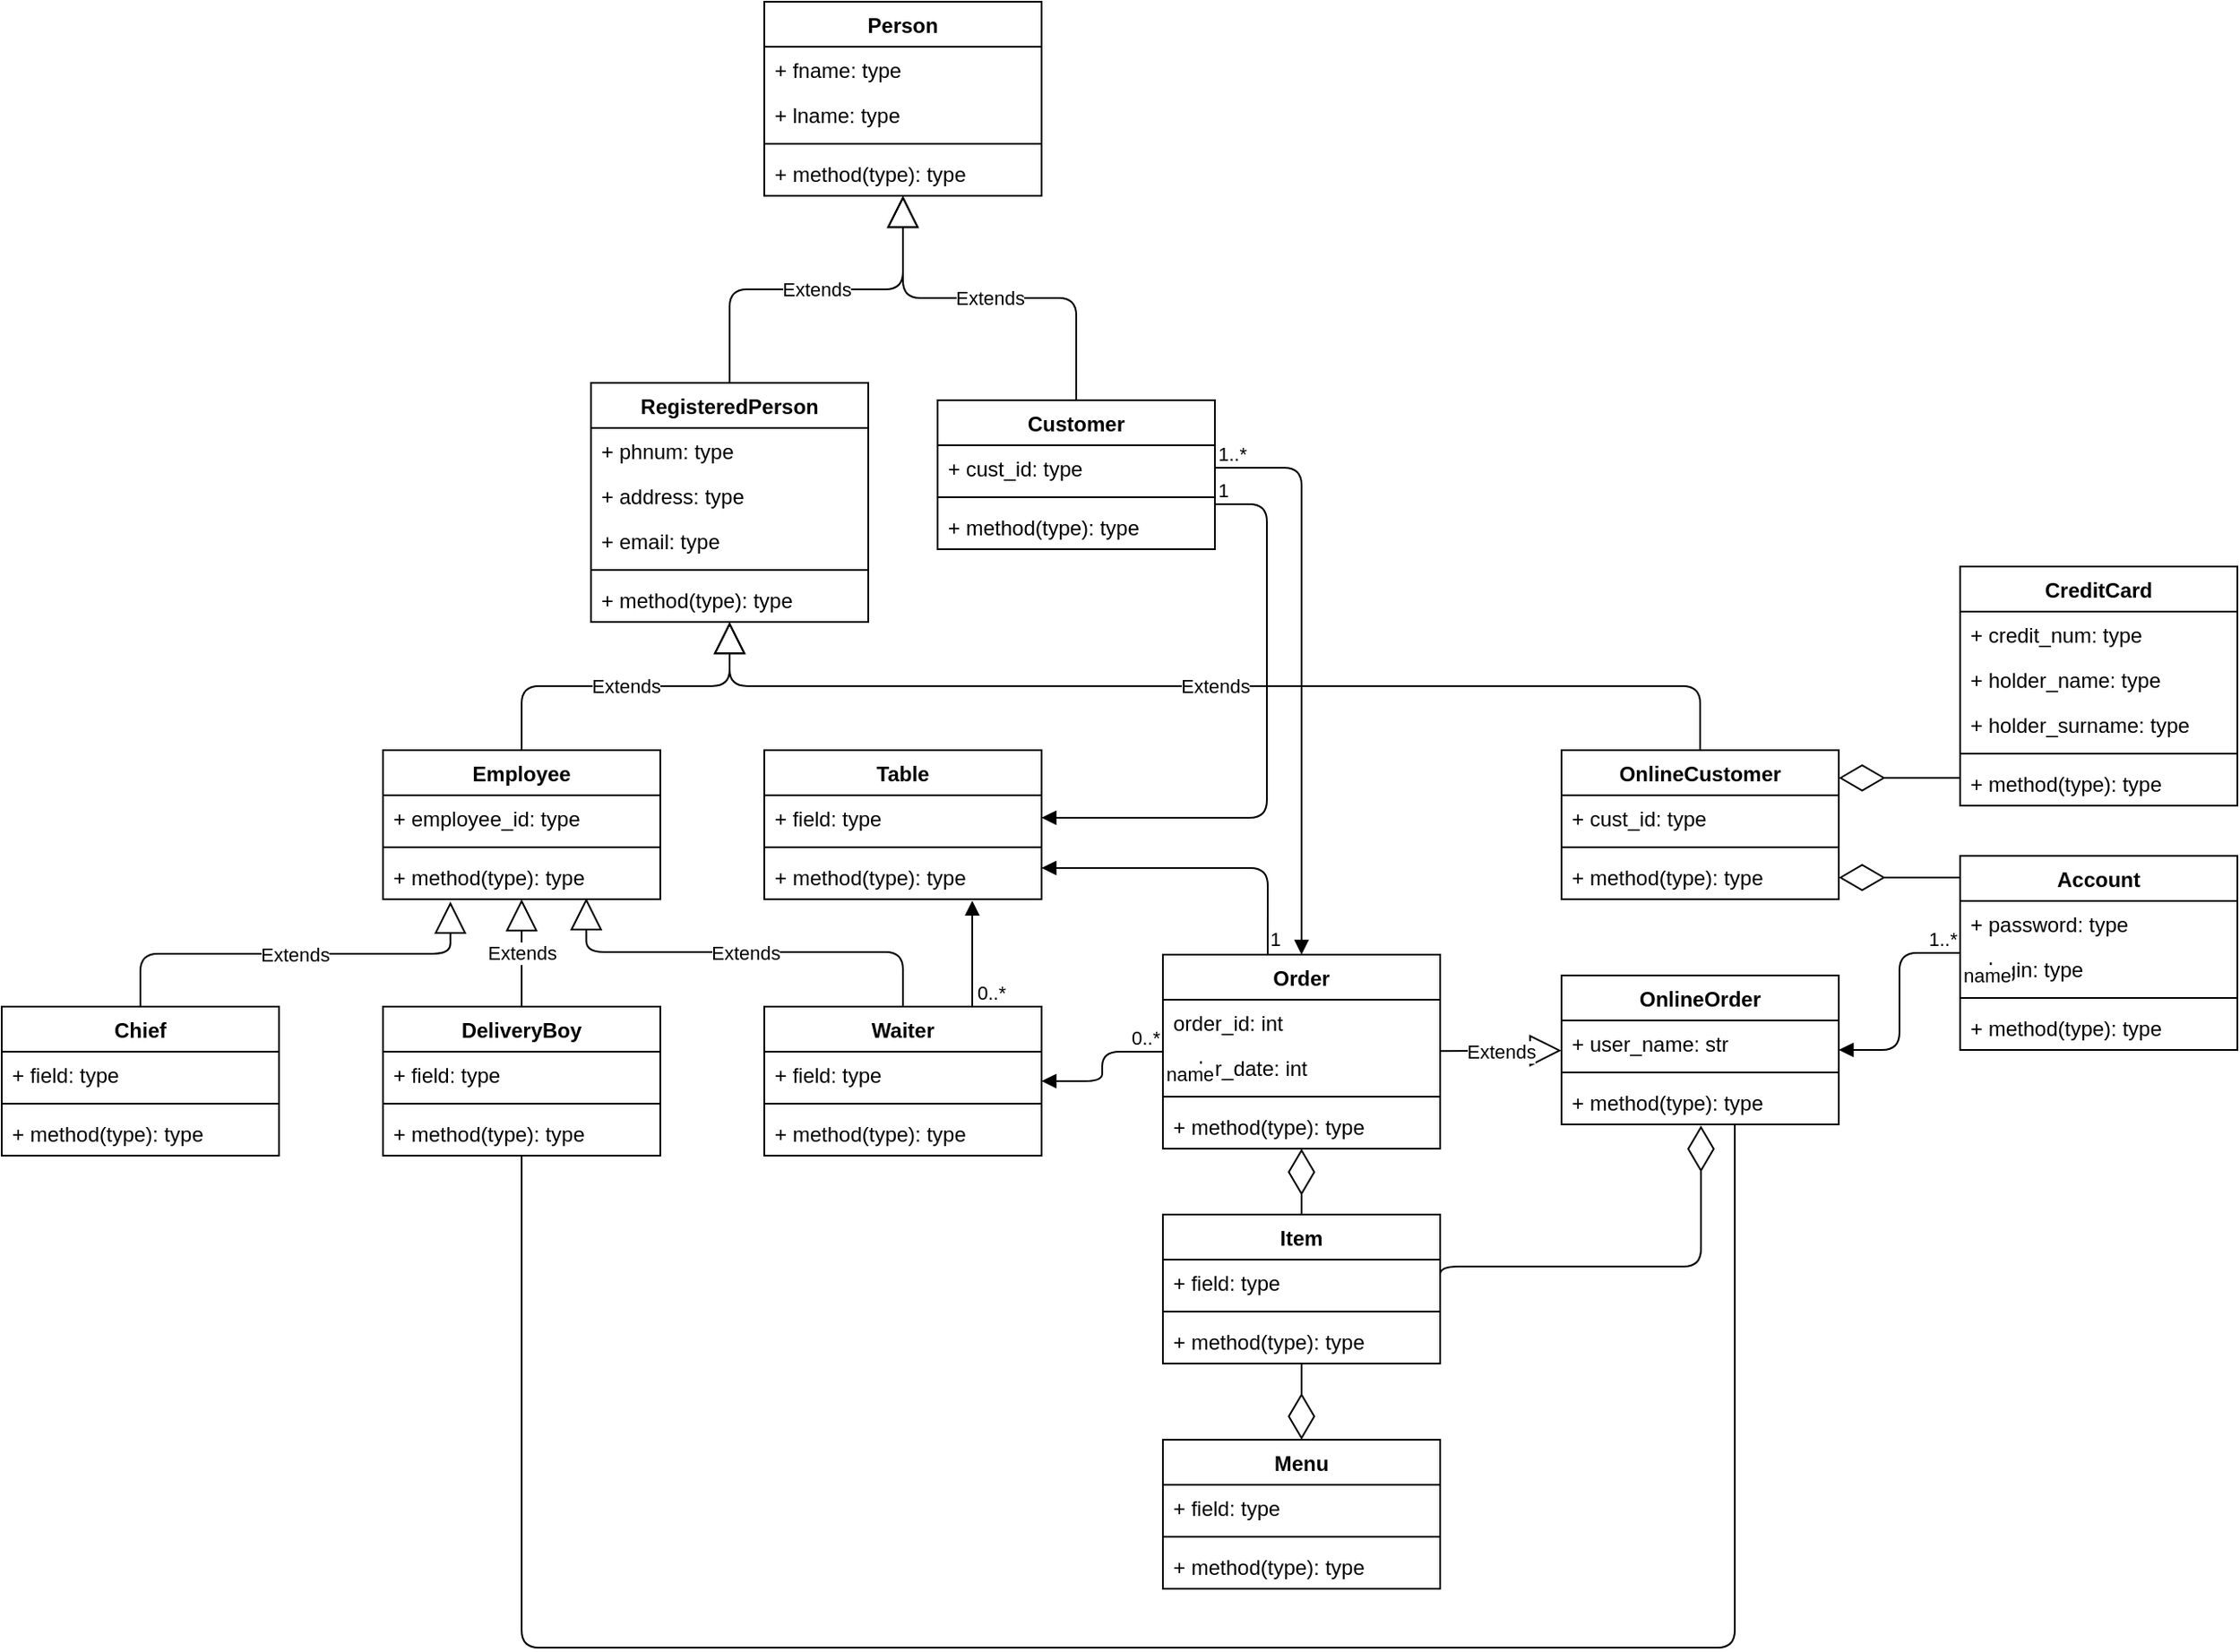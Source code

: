 <mxfile version="14.6.11" type="google"><diagram id="C5RBs43oDa-KdzZeNtuy" name="Page-1"><mxGraphModel dx="4757" dy="2570" grid="1" gridSize="10" guides="1" tooltips="1" connect="1" arrows="1" fold="1" page="1" pageScale="1" pageWidth="827" pageHeight="1169" math="0" shadow="0"><root><mxCell id="WIyWlLk6GJQsqaUBKTNV-0"/><mxCell id="WIyWlLk6GJQsqaUBKTNV-1" parent="WIyWlLk6GJQsqaUBKTNV-0"/><mxCell id="6IVgwyMmgzkGukLWkvMQ-4" value="Table" style="swimlane;fontStyle=1;align=center;verticalAlign=top;childLayout=stackLayout;horizontal=1;startSize=26;horizontalStack=0;resizeParent=1;resizeParentMax=0;resizeLast=0;collapsible=1;marginBottom=0;" parent="WIyWlLk6GJQsqaUBKTNV-1" vertex="1"><mxGeometry x="-210" y="552" width="160" height="86" as="geometry"/></mxCell><mxCell id="6IVgwyMmgzkGukLWkvMQ-5" value="+ field: type" style="text;strokeColor=none;fillColor=none;align=left;verticalAlign=top;spacingLeft=4;spacingRight=4;overflow=hidden;rotatable=0;points=[[0,0.5],[1,0.5]];portConstraint=eastwest;" parent="6IVgwyMmgzkGukLWkvMQ-4" vertex="1"><mxGeometry y="26" width="160" height="26" as="geometry"/></mxCell><mxCell id="6IVgwyMmgzkGukLWkvMQ-6" value="" style="line;strokeWidth=1;fillColor=none;align=left;verticalAlign=middle;spacingTop=-1;spacingLeft=3;spacingRight=3;rotatable=0;labelPosition=right;points=[];portConstraint=eastwest;" parent="6IVgwyMmgzkGukLWkvMQ-4" vertex="1"><mxGeometry y="52" width="160" height="8" as="geometry"/></mxCell><mxCell id="6IVgwyMmgzkGukLWkvMQ-7" value="+ method(type): type" style="text;strokeColor=none;fillColor=none;align=left;verticalAlign=top;spacingLeft=4;spacingRight=4;overflow=hidden;rotatable=0;points=[[0,0.5],[1,0.5]];portConstraint=eastwest;" parent="6IVgwyMmgzkGukLWkvMQ-4" vertex="1"><mxGeometry y="60" width="160" height="26" as="geometry"/></mxCell><mxCell id="6IVgwyMmgzkGukLWkvMQ-8" value="Order" style="swimlane;fontStyle=1;align=center;verticalAlign=top;childLayout=stackLayout;horizontal=1;startSize=26;horizontalStack=0;resizeParent=1;resizeParentMax=0;resizeLast=0;collapsible=1;marginBottom=0;" parent="WIyWlLk6GJQsqaUBKTNV-1" vertex="1"><mxGeometry x="20" y="670" width="160" height="112" as="geometry"/></mxCell><mxCell id="6IVgwyMmgzkGukLWkvMQ-9" value="order_id: int" style="text;strokeColor=none;fillColor=none;align=left;verticalAlign=top;spacingLeft=4;spacingRight=4;overflow=hidden;rotatable=0;points=[[0,0.5],[1,0.5]];portConstraint=eastwest;" parent="6IVgwyMmgzkGukLWkvMQ-8" vertex="1"><mxGeometry y="26" width="160" height="26" as="geometry"/></mxCell><mxCell id="6IVgwyMmgzkGukLWkvMQ-184" value="order_date: int" style="text;strokeColor=none;fillColor=none;align=left;verticalAlign=top;spacingLeft=4;spacingRight=4;overflow=hidden;rotatable=0;points=[[0,0.5],[1,0.5]];portConstraint=eastwest;" parent="6IVgwyMmgzkGukLWkvMQ-8" vertex="1"><mxGeometry y="52" width="160" height="26" as="geometry"/></mxCell><mxCell id="6IVgwyMmgzkGukLWkvMQ-10" value="" style="line;strokeWidth=1;fillColor=none;align=left;verticalAlign=middle;spacingTop=-1;spacingLeft=3;spacingRight=3;rotatable=0;labelPosition=right;points=[];portConstraint=eastwest;" parent="6IVgwyMmgzkGukLWkvMQ-8" vertex="1"><mxGeometry y="78" width="160" height="8" as="geometry"/></mxCell><mxCell id="6IVgwyMmgzkGukLWkvMQ-11" value="+ method(type): type" style="text;strokeColor=none;fillColor=none;align=left;verticalAlign=top;spacingLeft=4;spacingRight=4;overflow=hidden;rotatable=0;points=[[0,0.5],[1,0.5]];portConstraint=eastwest;" parent="6IVgwyMmgzkGukLWkvMQ-8" vertex="1"><mxGeometry y="86" width="160" height="26" as="geometry"/></mxCell><mxCell id="6IVgwyMmgzkGukLWkvMQ-24" value="Menu" style="swimlane;fontStyle=1;align=center;verticalAlign=top;childLayout=stackLayout;horizontal=1;startSize=26;horizontalStack=0;resizeParent=1;resizeParentMax=0;resizeLast=0;collapsible=1;marginBottom=0;" parent="WIyWlLk6GJQsqaUBKTNV-1" vertex="1"><mxGeometry x="20" y="950" width="160" height="86" as="geometry"/></mxCell><mxCell id="6IVgwyMmgzkGukLWkvMQ-25" value="+ field: type" style="text;strokeColor=none;fillColor=none;align=left;verticalAlign=top;spacingLeft=4;spacingRight=4;overflow=hidden;rotatable=0;points=[[0,0.5],[1,0.5]];portConstraint=eastwest;" parent="6IVgwyMmgzkGukLWkvMQ-24" vertex="1"><mxGeometry y="26" width="160" height="26" as="geometry"/></mxCell><mxCell id="6IVgwyMmgzkGukLWkvMQ-26" value="" style="line;strokeWidth=1;fillColor=none;align=left;verticalAlign=middle;spacingTop=-1;spacingLeft=3;spacingRight=3;rotatable=0;labelPosition=right;points=[];portConstraint=eastwest;" parent="6IVgwyMmgzkGukLWkvMQ-24" vertex="1"><mxGeometry y="52" width="160" height="8" as="geometry"/></mxCell><mxCell id="6IVgwyMmgzkGukLWkvMQ-27" value="+ method(type): type" style="text;strokeColor=none;fillColor=none;align=left;verticalAlign=top;spacingLeft=4;spacingRight=4;overflow=hidden;rotatable=0;points=[[0,0.5],[1,0.5]];portConstraint=eastwest;" parent="6IVgwyMmgzkGukLWkvMQ-24" vertex="1"><mxGeometry y="60" width="160" height="26" as="geometry"/></mxCell><mxCell id="6IVgwyMmgzkGukLWkvMQ-28" value="Person" style="swimlane;fontStyle=1;align=center;verticalAlign=top;childLayout=stackLayout;horizontal=1;startSize=26;horizontalStack=0;resizeParent=1;resizeParentMax=0;resizeLast=0;collapsible=1;marginBottom=0;" parent="WIyWlLk6GJQsqaUBKTNV-1" vertex="1"><mxGeometry x="-210" y="120" width="160" height="112" as="geometry"/></mxCell><mxCell id="6IVgwyMmgzkGukLWkvMQ-29" value="+ fname: type" style="text;strokeColor=none;fillColor=none;align=left;verticalAlign=top;spacingLeft=4;spacingRight=4;overflow=hidden;rotatable=0;points=[[0,0.5],[1,0.5]];portConstraint=eastwest;" parent="6IVgwyMmgzkGukLWkvMQ-28" vertex="1"><mxGeometry y="26" width="160" height="26" as="geometry"/></mxCell><mxCell id="6IVgwyMmgzkGukLWkvMQ-136" value="+ lname: type" style="text;strokeColor=none;fillColor=none;align=left;verticalAlign=top;spacingLeft=4;spacingRight=4;overflow=hidden;rotatable=0;points=[[0,0.5],[1,0.5]];portConstraint=eastwest;" parent="6IVgwyMmgzkGukLWkvMQ-28" vertex="1"><mxGeometry y="52" width="160" height="26" as="geometry"/></mxCell><mxCell id="6IVgwyMmgzkGukLWkvMQ-30" value="" style="line;strokeWidth=1;fillColor=none;align=left;verticalAlign=middle;spacingTop=-1;spacingLeft=3;spacingRight=3;rotatable=0;labelPosition=right;points=[];portConstraint=eastwest;" parent="6IVgwyMmgzkGukLWkvMQ-28" vertex="1"><mxGeometry y="78" width="160" height="8" as="geometry"/></mxCell><mxCell id="6IVgwyMmgzkGukLWkvMQ-31" value="+ method(type): type" style="text;strokeColor=none;fillColor=none;align=left;verticalAlign=top;spacingLeft=4;spacingRight=4;overflow=hidden;rotatable=0;points=[[0,0.5],[1,0.5]];portConstraint=eastwest;" parent="6IVgwyMmgzkGukLWkvMQ-28" vertex="1"><mxGeometry y="86" width="160" height="26" as="geometry"/></mxCell><mxCell id="6IVgwyMmgzkGukLWkvMQ-32" value="Customer" style="swimlane;fontStyle=1;align=center;verticalAlign=top;childLayout=stackLayout;horizontal=1;startSize=26;horizontalStack=0;resizeParent=1;resizeParentMax=0;resizeLast=0;collapsible=1;marginBottom=0;" parent="WIyWlLk6GJQsqaUBKTNV-1" vertex="1"><mxGeometry x="-110" y="350" width="160" height="86" as="geometry"/></mxCell><mxCell id="6IVgwyMmgzkGukLWkvMQ-33" value="+ cust_id: type" style="text;strokeColor=none;fillColor=none;align=left;verticalAlign=top;spacingLeft=4;spacingRight=4;overflow=hidden;rotatable=0;points=[[0,0.5],[1,0.5]];portConstraint=eastwest;" parent="6IVgwyMmgzkGukLWkvMQ-32" vertex="1"><mxGeometry y="26" width="160" height="26" as="geometry"/></mxCell><mxCell id="6IVgwyMmgzkGukLWkvMQ-34" value="" style="line;strokeWidth=1;fillColor=none;align=left;verticalAlign=middle;spacingTop=-1;spacingLeft=3;spacingRight=3;rotatable=0;labelPosition=right;points=[];portConstraint=eastwest;" parent="6IVgwyMmgzkGukLWkvMQ-32" vertex="1"><mxGeometry y="52" width="160" height="8" as="geometry"/></mxCell><mxCell id="6IVgwyMmgzkGukLWkvMQ-35" value="+ method(type): type" style="text;strokeColor=none;fillColor=none;align=left;verticalAlign=top;spacingLeft=4;spacingRight=4;overflow=hidden;rotatable=0;points=[[0,0.5],[1,0.5]];portConstraint=eastwest;" parent="6IVgwyMmgzkGukLWkvMQ-32" vertex="1"><mxGeometry y="60" width="160" height="26" as="geometry"/></mxCell><mxCell id="6IVgwyMmgzkGukLWkvMQ-36" value="Employee" style="swimlane;fontStyle=1;align=center;verticalAlign=top;childLayout=stackLayout;horizontal=1;startSize=26;horizontalStack=0;resizeParent=1;resizeParentMax=0;resizeLast=0;collapsible=1;marginBottom=0;" parent="WIyWlLk6GJQsqaUBKTNV-1" vertex="1"><mxGeometry x="-430" y="552" width="160" height="86" as="geometry"/></mxCell><mxCell id="6IVgwyMmgzkGukLWkvMQ-37" value="+ employee_id: type" style="text;strokeColor=none;fillColor=none;align=left;verticalAlign=top;spacingLeft=4;spacingRight=4;overflow=hidden;rotatable=0;points=[[0,0.5],[1,0.5]];portConstraint=eastwest;" parent="6IVgwyMmgzkGukLWkvMQ-36" vertex="1"><mxGeometry y="26" width="160" height="26" as="geometry"/></mxCell><mxCell id="6IVgwyMmgzkGukLWkvMQ-38" value="" style="line;strokeWidth=1;fillColor=none;align=left;verticalAlign=middle;spacingTop=-1;spacingLeft=3;spacingRight=3;rotatable=0;labelPosition=right;points=[];portConstraint=eastwest;" parent="6IVgwyMmgzkGukLWkvMQ-36" vertex="1"><mxGeometry y="52" width="160" height="8" as="geometry"/></mxCell><mxCell id="6IVgwyMmgzkGukLWkvMQ-39" value="+ method(type): type" style="text;strokeColor=none;fillColor=none;align=left;verticalAlign=top;spacingLeft=4;spacingRight=4;overflow=hidden;rotatable=0;points=[[0,0.5],[1,0.5]];portConstraint=eastwest;" parent="6IVgwyMmgzkGukLWkvMQ-36" vertex="1"><mxGeometry y="60" width="160" height="26" as="geometry"/></mxCell><mxCell id="6IVgwyMmgzkGukLWkvMQ-43" value="Extends" style="endArrow=block;endSize=16;endFill=0;html=1;edgeStyle=elbowEdgeStyle;elbow=vertical;" parent="WIyWlLk6GJQsqaUBKTNV-1" source="6IVgwyMmgzkGukLWkvMQ-32" target="6IVgwyMmgzkGukLWkvMQ-28" edge="1"><mxGeometry width="160" relative="1" as="geometry"><mxPoint x="-70" y="290" as="sourcePoint"/><mxPoint x="90" y="290" as="targetPoint"/></mxGeometry></mxCell><mxCell id="6IVgwyMmgzkGukLWkvMQ-44" value="Extends" style="endArrow=block;endSize=16;endFill=0;html=1;edgeStyle=elbowEdgeStyle;elbow=vertical;exitX=0.5;exitY=0;exitDx=0;exitDy=0;" parent="WIyWlLk6GJQsqaUBKTNV-1" source="6IVgwyMmgzkGukLWkvMQ-122" target="6IVgwyMmgzkGukLWkvMQ-28" edge="1"><mxGeometry width="160" relative="1" as="geometry"><mxPoint x="-320" y="302.66" as="sourcePoint"/><mxPoint x="-160" y="302.66" as="targetPoint"/></mxGeometry></mxCell><mxCell id="6IVgwyMmgzkGukLWkvMQ-45" value="Waiter" style="swimlane;fontStyle=1;align=center;verticalAlign=top;childLayout=stackLayout;horizontal=1;startSize=26;horizontalStack=0;resizeParent=1;resizeParentMax=0;resizeLast=0;collapsible=1;marginBottom=0;" parent="WIyWlLk6GJQsqaUBKTNV-1" vertex="1"><mxGeometry x="-210" y="700" width="160" height="86" as="geometry"/></mxCell><mxCell id="6IVgwyMmgzkGukLWkvMQ-46" value="+ field: type" style="text;strokeColor=none;fillColor=none;align=left;verticalAlign=top;spacingLeft=4;spacingRight=4;overflow=hidden;rotatable=0;points=[[0,0.5],[1,0.5]];portConstraint=eastwest;" parent="6IVgwyMmgzkGukLWkvMQ-45" vertex="1"><mxGeometry y="26" width="160" height="26" as="geometry"/></mxCell><mxCell id="6IVgwyMmgzkGukLWkvMQ-47" value="" style="line;strokeWidth=1;fillColor=none;align=left;verticalAlign=middle;spacingTop=-1;spacingLeft=3;spacingRight=3;rotatable=0;labelPosition=right;points=[];portConstraint=eastwest;" parent="6IVgwyMmgzkGukLWkvMQ-45" vertex="1"><mxGeometry y="52" width="160" height="8" as="geometry"/></mxCell><mxCell id="6IVgwyMmgzkGukLWkvMQ-48" value="+ method(type): type" style="text;strokeColor=none;fillColor=none;align=left;verticalAlign=top;spacingLeft=4;spacingRight=4;overflow=hidden;rotatable=0;points=[[0,0.5],[1,0.5]];portConstraint=eastwest;" parent="6IVgwyMmgzkGukLWkvMQ-45" vertex="1"><mxGeometry y="60" width="160" height="26" as="geometry"/></mxCell><mxCell id="6IVgwyMmgzkGukLWkvMQ-49" value="Chief" style="swimlane;fontStyle=1;align=center;verticalAlign=top;childLayout=stackLayout;horizontal=1;startSize=26;horizontalStack=0;resizeParent=1;resizeParentMax=0;resizeLast=0;collapsible=1;marginBottom=0;" parent="WIyWlLk6GJQsqaUBKTNV-1" vertex="1"><mxGeometry x="-650" y="700" width="160" height="86" as="geometry"/></mxCell><mxCell id="6IVgwyMmgzkGukLWkvMQ-50" value="+ field: type" style="text;strokeColor=none;fillColor=none;align=left;verticalAlign=top;spacingLeft=4;spacingRight=4;overflow=hidden;rotatable=0;points=[[0,0.5],[1,0.5]];portConstraint=eastwest;" parent="6IVgwyMmgzkGukLWkvMQ-49" vertex="1"><mxGeometry y="26" width="160" height="26" as="geometry"/></mxCell><mxCell id="6IVgwyMmgzkGukLWkvMQ-51" value="" style="line;strokeWidth=1;fillColor=none;align=left;verticalAlign=middle;spacingTop=-1;spacingLeft=3;spacingRight=3;rotatable=0;labelPosition=right;points=[];portConstraint=eastwest;" parent="6IVgwyMmgzkGukLWkvMQ-49" vertex="1"><mxGeometry y="52" width="160" height="8" as="geometry"/></mxCell><mxCell id="6IVgwyMmgzkGukLWkvMQ-52" value="+ method(type): type" style="text;strokeColor=none;fillColor=none;align=left;verticalAlign=top;spacingLeft=4;spacingRight=4;overflow=hidden;rotatable=0;points=[[0,0.5],[1,0.5]];portConstraint=eastwest;" parent="6IVgwyMmgzkGukLWkvMQ-49" vertex="1"><mxGeometry y="60" width="160" height="26" as="geometry"/></mxCell><mxCell id="6IVgwyMmgzkGukLWkvMQ-57" value="DeliveryBoy" style="swimlane;fontStyle=1;align=center;verticalAlign=top;childLayout=stackLayout;horizontal=1;startSize=26;horizontalStack=0;resizeParent=1;resizeParentMax=0;resizeLast=0;collapsible=1;marginBottom=0;" parent="WIyWlLk6GJQsqaUBKTNV-1" vertex="1"><mxGeometry x="-430" y="700" width="160" height="86" as="geometry"/></mxCell><mxCell id="6IVgwyMmgzkGukLWkvMQ-58" value="+ field: type" style="text;strokeColor=none;fillColor=none;align=left;verticalAlign=top;spacingLeft=4;spacingRight=4;overflow=hidden;rotatable=0;points=[[0,0.5],[1,0.5]];portConstraint=eastwest;" parent="6IVgwyMmgzkGukLWkvMQ-57" vertex="1"><mxGeometry y="26" width="160" height="26" as="geometry"/></mxCell><mxCell id="6IVgwyMmgzkGukLWkvMQ-59" value="" style="line;strokeWidth=1;fillColor=none;align=left;verticalAlign=middle;spacingTop=-1;spacingLeft=3;spacingRight=3;rotatable=0;labelPosition=right;points=[];portConstraint=eastwest;" parent="6IVgwyMmgzkGukLWkvMQ-57" vertex="1"><mxGeometry y="52" width="160" height="8" as="geometry"/></mxCell><mxCell id="6IVgwyMmgzkGukLWkvMQ-60" value="+ method(type): type" style="text;strokeColor=none;fillColor=none;align=left;verticalAlign=top;spacingLeft=4;spacingRight=4;overflow=hidden;rotatable=0;points=[[0,0.5],[1,0.5]];portConstraint=eastwest;" parent="6IVgwyMmgzkGukLWkvMQ-57" vertex="1"><mxGeometry y="60" width="160" height="26" as="geometry"/></mxCell><mxCell id="6IVgwyMmgzkGukLWkvMQ-63" value="Extends" style="endArrow=block;endSize=16;endFill=0;html=1;edgeStyle=elbowEdgeStyle;elbow=vertical;entryX=0.5;entryY=1;entryDx=0;entryDy=0;exitX=0.5;exitY=0;exitDx=0;exitDy=0;" parent="WIyWlLk6GJQsqaUBKTNV-1" source="6IVgwyMmgzkGukLWkvMQ-57" target="6IVgwyMmgzkGukLWkvMQ-36" edge="1"><mxGeometry width="160" relative="1" as="geometry"><mxPoint x="-290" y="510" as="sourcePoint"/><mxPoint x="-130" y="510" as="targetPoint"/><Array as="points"><mxPoint x="-370" y="680"/></Array></mxGeometry></mxCell><mxCell id="6IVgwyMmgzkGukLWkvMQ-64" value="Extends" style="endArrow=block;endSize=16;endFill=0;html=1;edgeStyle=elbowEdgeStyle;elbow=vertical;entryX=0.243;entryY=1.054;entryDx=0;entryDy=0;entryPerimeter=0;" parent="WIyWlLk6GJQsqaUBKTNV-1" source="6IVgwyMmgzkGukLWkvMQ-49" target="6IVgwyMmgzkGukLWkvMQ-39" edge="1"><mxGeometry width="160" relative="1" as="geometry"><mxPoint x="-290" y="510" as="sourcePoint"/><mxPoint x="-130" y="510" as="targetPoint"/></mxGeometry></mxCell><mxCell id="6IVgwyMmgzkGukLWkvMQ-65" value="Extends" style="endArrow=block;endSize=16;endFill=0;html=1;edgeStyle=elbowEdgeStyle;elbow=vertical;entryX=0.733;entryY=0.977;entryDx=0;entryDy=0;entryPerimeter=0;" parent="WIyWlLk6GJQsqaUBKTNV-1" source="6IVgwyMmgzkGukLWkvMQ-45" target="6IVgwyMmgzkGukLWkvMQ-39" edge="1"><mxGeometry width="160" relative="1" as="geometry"><mxPoint x="-360" y="274.82" as="sourcePoint"/><mxPoint x="-200" y="274.82" as="targetPoint"/></mxGeometry></mxCell><mxCell id="6IVgwyMmgzkGukLWkvMQ-66" value="CreditCard" style="swimlane;fontStyle=1;align=center;verticalAlign=top;childLayout=stackLayout;horizontal=1;startSize=26;horizontalStack=0;resizeParent=1;resizeParentMax=0;resizeLast=0;collapsible=1;marginBottom=0;" parent="WIyWlLk6GJQsqaUBKTNV-1" vertex="1"><mxGeometry x="480" y="446" width="160" height="138" as="geometry"/></mxCell><mxCell id="6IVgwyMmgzkGukLWkvMQ-141" value="+ credit_num: type" style="text;strokeColor=none;fillColor=none;align=left;verticalAlign=top;spacingLeft=4;spacingRight=4;overflow=hidden;rotatable=0;points=[[0,0.5],[1,0.5]];portConstraint=eastwest;" parent="6IVgwyMmgzkGukLWkvMQ-66" vertex="1"><mxGeometry y="26" width="160" height="26" as="geometry"/></mxCell><mxCell id="6IVgwyMmgzkGukLWkvMQ-142" value="+ holder_name: type" style="text;strokeColor=none;fillColor=none;align=left;verticalAlign=top;spacingLeft=4;spacingRight=4;overflow=hidden;rotatable=0;points=[[0,0.5],[1,0.5]];portConstraint=eastwest;" parent="6IVgwyMmgzkGukLWkvMQ-66" vertex="1"><mxGeometry y="52" width="160" height="26" as="geometry"/></mxCell><mxCell id="6IVgwyMmgzkGukLWkvMQ-67" value="+ holder_surname: type" style="text;strokeColor=none;fillColor=none;align=left;verticalAlign=top;spacingLeft=4;spacingRight=4;overflow=hidden;rotatable=0;points=[[0,0.5],[1,0.5]];portConstraint=eastwest;" parent="6IVgwyMmgzkGukLWkvMQ-66" vertex="1"><mxGeometry y="78" width="160" height="26" as="geometry"/></mxCell><mxCell id="6IVgwyMmgzkGukLWkvMQ-68" value="" style="line;strokeWidth=1;fillColor=none;align=left;verticalAlign=middle;spacingTop=-1;spacingLeft=3;spacingRight=3;rotatable=0;labelPosition=right;points=[];portConstraint=eastwest;" parent="6IVgwyMmgzkGukLWkvMQ-66" vertex="1"><mxGeometry y="104" width="160" height="8" as="geometry"/></mxCell><mxCell id="6IVgwyMmgzkGukLWkvMQ-69" value="+ method(type): type" style="text;strokeColor=none;fillColor=none;align=left;verticalAlign=top;spacingLeft=4;spacingRight=4;overflow=hidden;rotatable=0;points=[[0,0.5],[1,0.5]];portConstraint=eastwest;" parent="6IVgwyMmgzkGukLWkvMQ-66" vertex="1"><mxGeometry y="112" width="160" height="26" as="geometry"/></mxCell><mxCell id="6IVgwyMmgzkGukLWkvMQ-79" value="OnlineCustomer" style="swimlane;fontStyle=1;align=center;verticalAlign=top;childLayout=stackLayout;horizontal=1;startSize=26;horizontalStack=0;resizeParent=1;resizeParentMax=0;resizeLast=0;collapsible=1;marginBottom=0;" parent="WIyWlLk6GJQsqaUBKTNV-1" vertex="1"><mxGeometry x="250" y="552" width="160" height="86" as="geometry"/></mxCell><mxCell id="6IVgwyMmgzkGukLWkvMQ-80" value="+ cust_id: type" style="text;strokeColor=none;fillColor=none;align=left;verticalAlign=top;spacingLeft=4;spacingRight=4;overflow=hidden;rotatable=0;points=[[0,0.5],[1,0.5]];portConstraint=eastwest;" parent="6IVgwyMmgzkGukLWkvMQ-79" vertex="1"><mxGeometry y="26" width="160" height="26" as="geometry"/></mxCell><mxCell id="6IVgwyMmgzkGukLWkvMQ-81" value="" style="line;strokeWidth=1;fillColor=none;align=left;verticalAlign=middle;spacingTop=-1;spacingLeft=3;spacingRight=3;rotatable=0;labelPosition=right;points=[];portConstraint=eastwest;" parent="6IVgwyMmgzkGukLWkvMQ-79" vertex="1"><mxGeometry y="52" width="160" height="8" as="geometry"/></mxCell><mxCell id="6IVgwyMmgzkGukLWkvMQ-82" value="+ method(type): type" style="text;strokeColor=none;fillColor=none;align=left;verticalAlign=top;spacingLeft=4;spacingRight=4;overflow=hidden;rotatable=0;points=[[0,0.5],[1,0.5]];portConstraint=eastwest;" parent="6IVgwyMmgzkGukLWkvMQ-79" vertex="1"><mxGeometry y="60" width="160" height="26" as="geometry"/></mxCell><mxCell id="6IVgwyMmgzkGukLWkvMQ-87" value="Account" style="swimlane;fontStyle=1;align=center;verticalAlign=top;childLayout=stackLayout;horizontal=1;startSize=26;horizontalStack=0;resizeParent=1;resizeParentMax=0;resizeLast=0;collapsible=1;marginBottom=0;" parent="WIyWlLk6GJQsqaUBKTNV-1" vertex="1"><mxGeometry x="480" y="613" width="160" height="112" as="geometry"/></mxCell><mxCell id="6IVgwyMmgzkGukLWkvMQ-143" value="+ password: type" style="text;strokeColor=none;fillColor=none;align=left;verticalAlign=top;spacingLeft=4;spacingRight=4;overflow=hidden;rotatable=0;points=[[0,0.5],[1,0.5]];portConstraint=eastwest;" parent="6IVgwyMmgzkGukLWkvMQ-87" vertex="1"><mxGeometry y="26" width="160" height="26" as="geometry"/></mxCell><mxCell id="6IVgwyMmgzkGukLWkvMQ-88" value="+ login: type" style="text;strokeColor=none;fillColor=none;align=left;verticalAlign=top;spacingLeft=4;spacingRight=4;overflow=hidden;rotatable=0;points=[[0,0.5],[1,0.5]];portConstraint=eastwest;" parent="6IVgwyMmgzkGukLWkvMQ-87" vertex="1"><mxGeometry y="52" width="160" height="26" as="geometry"/></mxCell><mxCell id="6IVgwyMmgzkGukLWkvMQ-89" value="" style="line;strokeWidth=1;fillColor=none;align=left;verticalAlign=middle;spacingTop=-1;spacingLeft=3;spacingRight=3;rotatable=0;labelPosition=right;points=[];portConstraint=eastwest;" parent="6IVgwyMmgzkGukLWkvMQ-87" vertex="1"><mxGeometry y="78" width="160" height="8" as="geometry"/></mxCell><mxCell id="6IVgwyMmgzkGukLWkvMQ-90" value="+ method(type): type" style="text;strokeColor=none;fillColor=none;align=left;verticalAlign=top;spacingLeft=4;spacingRight=4;overflow=hidden;rotatable=0;points=[[0,0.5],[1,0.5]];portConstraint=eastwest;" parent="6IVgwyMmgzkGukLWkvMQ-87" vertex="1"><mxGeometry y="86" width="160" height="26" as="geometry"/></mxCell><mxCell id="6IVgwyMmgzkGukLWkvMQ-101" value="Item" style="swimlane;fontStyle=1;align=center;verticalAlign=top;childLayout=stackLayout;horizontal=1;startSize=26;horizontalStack=0;resizeParent=1;resizeParentMax=0;resizeLast=0;collapsible=1;marginBottom=0;" parent="WIyWlLk6GJQsqaUBKTNV-1" vertex="1"><mxGeometry x="20" y="820" width="160" height="86" as="geometry"/></mxCell><mxCell id="6IVgwyMmgzkGukLWkvMQ-102" value="+ field: type" style="text;strokeColor=none;fillColor=none;align=left;verticalAlign=top;spacingLeft=4;spacingRight=4;overflow=hidden;rotatable=0;points=[[0,0.5],[1,0.5]];portConstraint=eastwest;" parent="6IVgwyMmgzkGukLWkvMQ-101" vertex="1"><mxGeometry y="26" width="160" height="26" as="geometry"/></mxCell><mxCell id="6IVgwyMmgzkGukLWkvMQ-103" value="" style="line;strokeWidth=1;fillColor=none;align=left;verticalAlign=middle;spacingTop=-1;spacingLeft=3;spacingRight=3;rotatable=0;labelPosition=right;points=[];portConstraint=eastwest;" parent="6IVgwyMmgzkGukLWkvMQ-101" vertex="1"><mxGeometry y="52" width="160" height="8" as="geometry"/></mxCell><mxCell id="6IVgwyMmgzkGukLWkvMQ-104" value="+ method(type): type" style="text;strokeColor=none;fillColor=none;align=left;verticalAlign=top;spacingLeft=4;spacingRight=4;overflow=hidden;rotatable=0;points=[[0,0.5],[1,0.5]];portConstraint=eastwest;" parent="6IVgwyMmgzkGukLWkvMQ-101" vertex="1"><mxGeometry y="60" width="160" height="26" as="geometry"/></mxCell><mxCell id="6IVgwyMmgzkGukLWkvMQ-105" value="" style="endArrow=diamondThin;endFill=0;endSize=24;html=1;" parent="WIyWlLk6GJQsqaUBKTNV-1" source="6IVgwyMmgzkGukLWkvMQ-101" target="6IVgwyMmgzkGukLWkvMQ-8" edge="1"><mxGeometry width="160" relative="1" as="geometry"><mxPoint x="-60" y="900" as="sourcePoint"/><mxPoint x="100" y="900" as="targetPoint"/></mxGeometry></mxCell><mxCell id="6IVgwyMmgzkGukLWkvMQ-122" value="RegisteredPerson" style="swimlane;fontStyle=1;align=center;verticalAlign=top;childLayout=stackLayout;horizontal=1;startSize=26;horizontalStack=0;resizeParent=1;resizeParentMax=0;resizeLast=0;collapsible=1;marginBottom=0;" parent="WIyWlLk6GJQsqaUBKTNV-1" vertex="1"><mxGeometry x="-310" y="340" width="160" height="138" as="geometry"/></mxCell><mxCell id="6IVgwyMmgzkGukLWkvMQ-137" value="+ phnum: type" style="text;strokeColor=none;fillColor=none;align=left;verticalAlign=top;spacingLeft=4;spacingRight=4;overflow=hidden;rotatable=0;points=[[0,0.5],[1,0.5]];portConstraint=eastwest;" parent="6IVgwyMmgzkGukLWkvMQ-122" vertex="1"><mxGeometry y="26" width="160" height="26" as="geometry"/></mxCell><mxCell id="6IVgwyMmgzkGukLWkvMQ-138" value="+ address: type" style="text;strokeColor=none;fillColor=none;align=left;verticalAlign=top;spacingLeft=4;spacingRight=4;overflow=hidden;rotatable=0;points=[[0,0.5],[1,0.5]];portConstraint=eastwest;" parent="6IVgwyMmgzkGukLWkvMQ-122" vertex="1"><mxGeometry y="52" width="160" height="26" as="geometry"/></mxCell><mxCell id="6IVgwyMmgzkGukLWkvMQ-123" value="+ email: type" style="text;strokeColor=none;fillColor=none;align=left;verticalAlign=top;spacingLeft=4;spacingRight=4;overflow=hidden;rotatable=0;points=[[0,0.5],[1,0.5]];portConstraint=eastwest;" parent="6IVgwyMmgzkGukLWkvMQ-122" vertex="1"><mxGeometry y="78" width="160" height="26" as="geometry"/></mxCell><mxCell id="6IVgwyMmgzkGukLWkvMQ-124" value="" style="line;strokeWidth=1;fillColor=none;align=left;verticalAlign=middle;spacingTop=-1;spacingLeft=3;spacingRight=3;rotatable=0;labelPosition=right;points=[];portConstraint=eastwest;" parent="6IVgwyMmgzkGukLWkvMQ-122" vertex="1"><mxGeometry y="104" width="160" height="8" as="geometry"/></mxCell><mxCell id="6IVgwyMmgzkGukLWkvMQ-125" value="+ method(type): type" style="text;strokeColor=none;fillColor=none;align=left;verticalAlign=top;spacingLeft=4;spacingRight=4;overflow=hidden;rotatable=0;points=[[0,0.5],[1,0.5]];portConstraint=eastwest;" parent="6IVgwyMmgzkGukLWkvMQ-122" vertex="1"><mxGeometry y="112" width="160" height="26" as="geometry"/></mxCell><mxCell id="6IVgwyMmgzkGukLWkvMQ-126" value="Extends" style="endArrow=block;endSize=16;endFill=0;html=1;edgeStyle=elbowEdgeStyle;elbow=vertical;" parent="WIyWlLk6GJQsqaUBKTNV-1" source="6IVgwyMmgzkGukLWkvMQ-36" target="6IVgwyMmgzkGukLWkvMQ-122" edge="1"><mxGeometry width="160" relative="1" as="geometry"><mxPoint x="-505" y="470" as="sourcePoint"/><mxPoint x="-150" y="430" as="targetPoint"/></mxGeometry></mxCell><mxCell id="6IVgwyMmgzkGukLWkvMQ-127" value="Extends" style="endArrow=block;endSize=16;endFill=0;html=1;edgeStyle=elbowEdgeStyle;elbow=vertical;" parent="WIyWlLk6GJQsqaUBKTNV-1" source="6IVgwyMmgzkGukLWkvMQ-79" target="6IVgwyMmgzkGukLWkvMQ-122" edge="1"><mxGeometry width="160" relative="1" as="geometry"><mxPoint x="-100" y="490" as="sourcePoint"/><mxPoint x="60" y="490" as="targetPoint"/></mxGeometry></mxCell><mxCell id="6IVgwyMmgzkGukLWkvMQ-139" value="" style="endArrow=diamondThin;endFill=0;endSize=24;html=1;edgeStyle=elbowEdgeStyle;elbow=vertical;" parent="WIyWlLk6GJQsqaUBKTNV-1" source="6IVgwyMmgzkGukLWkvMQ-66" target="6IVgwyMmgzkGukLWkvMQ-79" edge="1"><mxGeometry width="160" relative="1" as="geometry"><mxPoint x="194" y="498" as="sourcePoint"/><mxPoint x="354" y="498" as="targetPoint"/></mxGeometry></mxCell><mxCell id="6IVgwyMmgzkGukLWkvMQ-140" value="" style="endArrow=diamondThin;endFill=0;endSize=24;html=1;edgeStyle=elbowEdgeStyle;elbow=vertical;" parent="WIyWlLk6GJQsqaUBKTNV-1" source="6IVgwyMmgzkGukLWkvMQ-87" target="6IVgwyMmgzkGukLWkvMQ-79" edge="1"><mxGeometry width="160" relative="1" as="geometry"><mxPoint x="244" y="680" as="sourcePoint"/><mxPoint x="404" y="680" as="targetPoint"/></mxGeometry></mxCell><mxCell id="6IVgwyMmgzkGukLWkvMQ-150" value="OnlineOrder" style="swimlane;fontStyle=1;align=center;verticalAlign=top;childLayout=stackLayout;horizontal=1;startSize=26;horizontalStack=0;resizeParent=1;resizeParentMax=0;resizeLast=0;collapsible=1;marginBottom=0;" parent="WIyWlLk6GJQsqaUBKTNV-1" vertex="1"><mxGeometry x="250" y="682" width="160" height="86" as="geometry"/></mxCell><mxCell id="6IVgwyMmgzkGukLWkvMQ-151" value="+ user_name: str" style="text;strokeColor=none;fillColor=none;align=left;verticalAlign=top;spacingLeft=4;spacingRight=4;overflow=hidden;rotatable=0;points=[[0,0.5],[1,0.5]];portConstraint=eastwest;" parent="6IVgwyMmgzkGukLWkvMQ-150" vertex="1"><mxGeometry y="26" width="160" height="26" as="geometry"/></mxCell><mxCell id="6IVgwyMmgzkGukLWkvMQ-152" value="" style="line;strokeWidth=1;fillColor=none;align=left;verticalAlign=middle;spacingTop=-1;spacingLeft=3;spacingRight=3;rotatable=0;labelPosition=right;points=[];portConstraint=eastwest;" parent="6IVgwyMmgzkGukLWkvMQ-150" vertex="1"><mxGeometry y="52" width="160" height="8" as="geometry"/></mxCell><mxCell id="6IVgwyMmgzkGukLWkvMQ-153" value="+ method(type): type" style="text;strokeColor=none;fillColor=none;align=left;verticalAlign=top;spacingLeft=4;spacingRight=4;overflow=hidden;rotatable=0;points=[[0,0.5],[1,0.5]];portConstraint=eastwest;" parent="6IVgwyMmgzkGukLWkvMQ-150" vertex="1"><mxGeometry y="60" width="160" height="26" as="geometry"/></mxCell><mxCell id="6IVgwyMmgzkGukLWkvMQ-161" value="" style="endArrow=diamondThin;endFill=0;endSize=24;html=1;" parent="WIyWlLk6GJQsqaUBKTNV-1" source="6IVgwyMmgzkGukLWkvMQ-101" target="6IVgwyMmgzkGukLWkvMQ-24" edge="1"><mxGeometry width="160" relative="1" as="geometry"><mxPoint x="190" y="1070" as="sourcePoint"/><mxPoint x="350" y="1070" as="targetPoint"/></mxGeometry></mxCell><mxCell id="6IVgwyMmgzkGukLWkvMQ-163" value="" style="endArrow=diamondThin;endFill=0;endSize=24;html=1;edgeStyle=elbowEdgeStyle;entryX=0.503;entryY=1.023;entryDx=0;entryDy=0;entryPerimeter=0;elbow=vertical;exitX=1;exitY=0.5;exitDx=0;exitDy=0;" parent="WIyWlLk6GJQsqaUBKTNV-1" source="6IVgwyMmgzkGukLWkvMQ-102" target="6IVgwyMmgzkGukLWkvMQ-153" edge="1"><mxGeometry width="160" relative="1" as="geometry"><mxPoint x="20" y="1060" as="sourcePoint"/><mxPoint x="180" y="1060" as="targetPoint"/><Array as="points"><mxPoint x="250" y="850"/></Array></mxGeometry></mxCell><mxCell id="6IVgwyMmgzkGukLWkvMQ-179" value="" style="endArrow=none;html=1;edgeStyle=orthogonalEdgeStyle;" parent="WIyWlLk6GJQsqaUBKTNV-1" source="6IVgwyMmgzkGukLWkvMQ-57" target="6IVgwyMmgzkGukLWkvMQ-150" edge="1"><mxGeometry relative="1" as="geometry"><mxPoint x="-430" y="900" as="sourcePoint"/><mxPoint x="-270" y="900" as="targetPoint"/><Array as="points"><mxPoint x="-350" y="1070"/><mxPoint x="350" y="1070"/></Array></mxGeometry></mxCell><mxCell id="6IVgwyMmgzkGukLWkvMQ-188" value="" style="endArrow=block;endFill=1;html=1;edgeStyle=orthogonalEdgeStyle;align=left;verticalAlign=top;exitX=1;exitY=0.5;exitDx=0;exitDy=0;entryX=0.5;entryY=0;entryDx=0;entryDy=0;" parent="WIyWlLk6GJQsqaUBKTNV-1" source="6IVgwyMmgzkGukLWkvMQ-33" target="6IVgwyMmgzkGukLWkvMQ-8" edge="1"><mxGeometry x="-1" relative="1" as="geometry"><mxPoint x="80" y="390" as="sourcePoint"/><mxPoint x="100" y="666" as="targetPoint"/><Array as="points"><mxPoint x="100" y="389"/></Array></mxGeometry></mxCell><mxCell id="6IVgwyMmgzkGukLWkvMQ-189" value="1..*" style="edgeLabel;resizable=0;html=1;align=left;verticalAlign=bottom;" parent="6IVgwyMmgzkGukLWkvMQ-188" connectable="0" vertex="1"><mxGeometry x="-1" relative="1" as="geometry"/></mxCell><mxCell id="6IVgwyMmgzkGukLWkvMQ-190" value="" style="endArrow=block;endFill=1;html=1;edgeStyle=orthogonalEdgeStyle;align=left;verticalAlign=top;exitX=0.378;exitY=-0.005;exitDx=0;exitDy=0;exitPerimeter=0;" parent="WIyWlLk6GJQsqaUBKTNV-1" source="6IVgwyMmgzkGukLWkvMQ-8" target="6IVgwyMmgzkGukLWkvMQ-4" edge="1"><mxGeometry x="-1" relative="1" as="geometry"><mxPoint x="10" y="552" as="sourcePoint"/><mxPoint x="170" y="552" as="targetPoint"/><Array as="points"><mxPoint x="81" y="620"/></Array></mxGeometry></mxCell><mxCell id="6IVgwyMmgzkGukLWkvMQ-191" value="1" style="edgeLabel;resizable=0;html=1;align=left;verticalAlign=bottom;" parent="6IVgwyMmgzkGukLWkvMQ-190" connectable="0" vertex="1"><mxGeometry x="-1" relative="1" as="geometry"/></mxCell><mxCell id="6IVgwyMmgzkGukLWkvMQ-192" value="" style="endArrow=block;endFill=1;html=1;edgeStyle=orthogonalEdgeStyle;align=left;verticalAlign=top;entryX=1;entryY=0.5;entryDx=0;entryDy=0;" parent="WIyWlLk6GJQsqaUBKTNV-1" source="6IVgwyMmgzkGukLWkvMQ-32" target="6IVgwyMmgzkGukLWkvMQ-5" edge="1"><mxGeometry x="-1" relative="1" as="geometry"><mxPoint x="-190" y="560" as="sourcePoint"/><mxPoint x="-30" y="560" as="targetPoint"/><Array as="points"><mxPoint x="80" y="410"/><mxPoint x="80" y="591"/></Array></mxGeometry></mxCell><mxCell id="6IVgwyMmgzkGukLWkvMQ-193" value="1" style="edgeLabel;resizable=0;html=1;align=left;verticalAlign=bottom;" parent="6IVgwyMmgzkGukLWkvMQ-192" connectable="0" vertex="1"><mxGeometry x="-1" relative="1" as="geometry"/></mxCell><mxCell id="6IVgwyMmgzkGukLWkvMQ-194" value="Extends" style="endArrow=block;endSize=16;endFill=0;html=1;" parent="WIyWlLk6GJQsqaUBKTNV-1" source="6IVgwyMmgzkGukLWkvMQ-8" target="6IVgwyMmgzkGukLWkvMQ-150" edge="1"><mxGeometry width="160" relative="1" as="geometry"><mxPoint x="170" y="782" as="sourcePoint"/><mxPoint x="330" y="782" as="targetPoint"/></mxGeometry></mxCell><mxCell id="6IVgwyMmgzkGukLWkvMQ-198" value="" style="endArrow=block;endFill=1;html=1;edgeStyle=orthogonalEdgeStyle;align=left;verticalAlign=top;exitX=0.75;exitY=0;exitDx=0;exitDy=0;entryX=0.75;entryY=1.032;entryDx=0;entryDy=0;entryPerimeter=0;" parent="WIyWlLk6GJQsqaUBKTNV-1" source="6IVgwyMmgzkGukLWkvMQ-45" target="6IVgwyMmgzkGukLWkvMQ-7" edge="1"><mxGeometry x="-1" relative="1" as="geometry"><mxPoint x="-160" y="640" as="sourcePoint"/><mxPoint x="-90" y="650" as="targetPoint"/></mxGeometry></mxCell><mxCell id="6IVgwyMmgzkGukLWkvMQ-199" value="0..*" style="edgeLabel;resizable=0;html=1;align=left;verticalAlign=bottom;" parent="6IVgwyMmgzkGukLWkvMQ-198" connectable="0" vertex="1"><mxGeometry x="-1" relative="1" as="geometry"><mxPoint x="1" as="offset"/></mxGeometry></mxCell><mxCell id="6IVgwyMmgzkGukLWkvMQ-200" value="name" style="endArrow=block;endFill=1;html=1;edgeStyle=orthogonalEdgeStyle;align=left;verticalAlign=top;" parent="WIyWlLk6GJQsqaUBKTNV-1" source="6IVgwyMmgzkGukLWkvMQ-8" target="6IVgwyMmgzkGukLWkvMQ-45" edge="1"><mxGeometry x="-1" relative="1" as="geometry"><mxPoint x="-150" y="840" as="sourcePoint"/><mxPoint x="10" y="840" as="targetPoint"/></mxGeometry></mxCell><mxCell id="6IVgwyMmgzkGukLWkvMQ-201" value="0..*" style="edgeLabel;resizable=0;html=1;align=left;verticalAlign=bottom;" parent="6IVgwyMmgzkGukLWkvMQ-200" connectable="0" vertex="1"><mxGeometry x="-1" relative="1" as="geometry"><mxPoint x="-20" as="offset"/></mxGeometry></mxCell><mxCell id="6IVgwyMmgzkGukLWkvMQ-202" value="name" style="endArrow=block;endFill=1;html=1;edgeStyle=orthogonalEdgeStyle;align=left;verticalAlign=top;" parent="WIyWlLk6GJQsqaUBKTNV-1" source="6IVgwyMmgzkGukLWkvMQ-87" target="6IVgwyMmgzkGukLWkvMQ-150" edge="1"><mxGeometry x="-1" relative="1" as="geometry"><mxPoint x="420" y="670" as="sourcePoint"/><mxPoint x="520" y="630" as="targetPoint"/></mxGeometry></mxCell><mxCell id="6IVgwyMmgzkGukLWkvMQ-203" value="1..*" style="edgeLabel;resizable=0;html=1;align=left;verticalAlign=bottom;" parent="6IVgwyMmgzkGukLWkvMQ-202" connectable="0" vertex="1"><mxGeometry x="-1" relative="1" as="geometry"><mxPoint x="-20" as="offset"/></mxGeometry></mxCell></root></mxGraphModel></diagram></mxfile>
